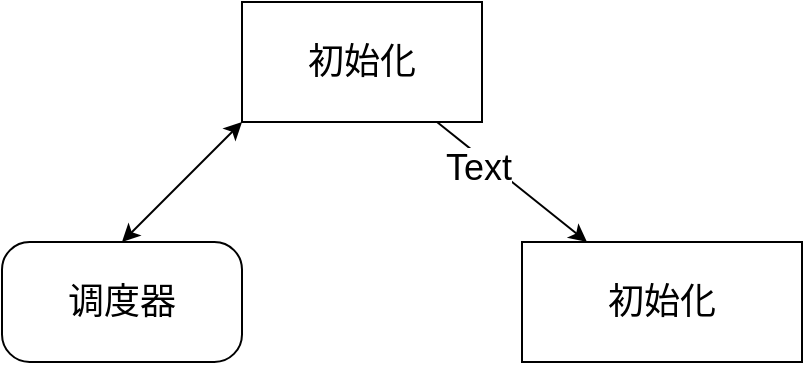 <mxfile>
    <diagram id="LsTI87Hie_WfD6re98VR" name="第 1 页">
        <mxGraphModel dx="714" dy="803" grid="1" gridSize="10" guides="1" tooltips="1" connect="1" arrows="1" fold="1" page="1" pageScale="1" pageWidth="827" pageHeight="1169" math="0" shadow="0">
            <root>
                <mxCell id="0"/>
                <mxCell id="1" parent="0"/>
                <mxCell id="11" value="" style="edgeStyle=none;html=1;fontSize=18;" edge="1" parent="1" source="2" target="10">
                    <mxGeometry relative="1" as="geometry"/>
                </mxCell>
                <mxCell id="12" value="Text" style="edgeLabel;html=1;align=center;verticalAlign=middle;resizable=0;points=[];fontSize=18;" vertex="1" connectable="0" parent="11">
                    <mxGeometry x="-0.375" y="-5" relative="1" as="geometry">
                        <mxPoint as="offset"/>
                    </mxGeometry>
                </mxCell>
                <mxCell id="2" value="初始化" style="rounded=0;whiteSpace=wrap;html=1;fontSize=18;" vertex="1" parent="1">
                    <mxGeometry x="320" y="120" width="120" height="60" as="geometry"/>
                </mxCell>
                <mxCell id="3" value="调度器" style="rounded=1;whiteSpace=wrap;html=1;fontSize=18;arcSize=23;" vertex="1" parent="1">
                    <mxGeometry x="200" y="240" width="120" height="60" as="geometry"/>
                </mxCell>
                <mxCell id="9" value="" style="endArrow=classic;startArrow=classic;html=1;fontSize=18;exitX=0.5;exitY=0;exitDx=0;exitDy=0;" edge="1" parent="1" source="3">
                    <mxGeometry width="50" height="50" relative="1" as="geometry">
                        <mxPoint x="270" y="230" as="sourcePoint"/>
                        <mxPoint x="320" y="180" as="targetPoint"/>
                    </mxGeometry>
                </mxCell>
                <mxCell id="10" value="初始化" style="rounded=0;whiteSpace=wrap;html=1;fontSize=18;" vertex="1" parent="1">
                    <mxGeometry x="460" y="240" width="140" height="60" as="geometry"/>
                </mxCell>
            </root>
        </mxGraphModel>
    </diagram>
</mxfile>